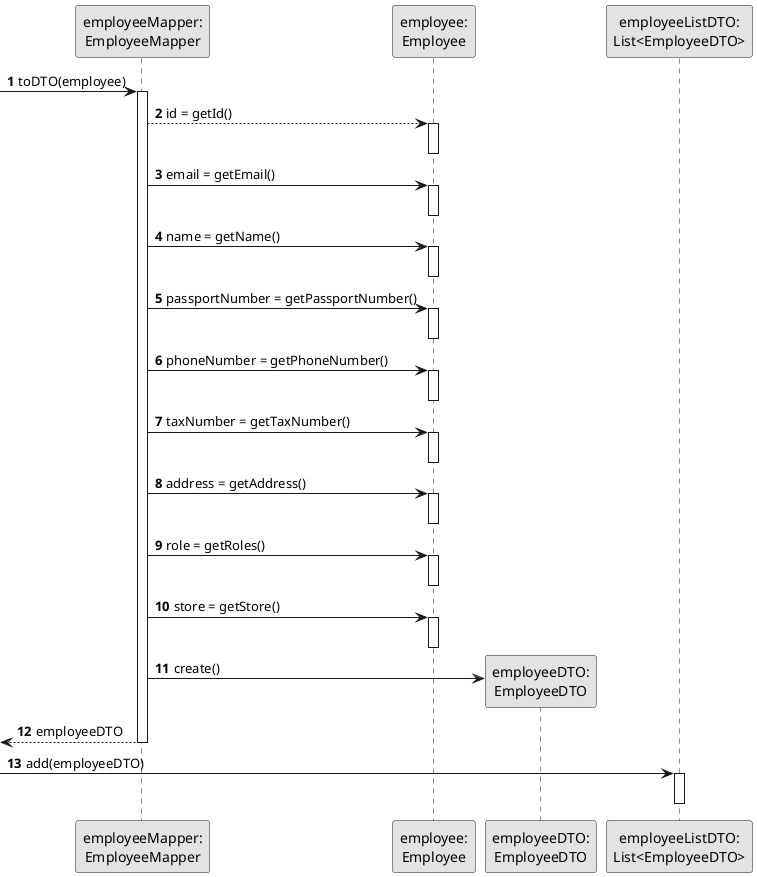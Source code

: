 @startuml
skinparam monochrome true
skinparam packageStyle rectangle
skinparam shadowing false


'hide footbox
participant "employeeMapper:\nEmployeeMapper" as EMPLMAP
participant "employee:\nEmployee" as EMPL
participant "employeeDTO:\nEmployeeDTO" as EMPLDTO
participant "employeeListDTO:\nList<EmployeeDTO>" as LEMPDTO
autonumber



                                         -> EMPLMAP: toDTO(employee)
                                        activate EMPLMAP

                                        EMPLMAP --> EMPL : id = getId()
                                        activate EMPL
                                        deactivate EMPL

                                        EMPLMAP -> EMPL : email = getEmail()
                                        activate EMPL
                                        deactivate EMPL

                                        EMPLMAP -> EMPL : name = getName()
                                        activate EMPL
                                        deactivate EMPL

                                        EMPLMAP -> EMPL : passportNumber = getPassportNumber()
                                        activate EMPL
                                        deactivate EMPL

                                        EMPLMAP -> EMPL : phoneNumber = getPhoneNumber()
                                        activate EMPL
                                        deactivate EMPL

                                        EMPLMAP -> EMPL : taxNumber = getTaxNumber()
                                        activate EMPL
                                        deactivate EMPL

                                        EMPLMAP -> EMPL : address = getAddress()
                                        activate EMPL
                                        deactivate EMPL

                                        EMPLMAP -> EMPL : role = getRoles()
                                        activate EMPL
                                        deactivate EMPL

                                        EMPLMAP -> EMPL : store = getStore()
                                        activate EMPL
                                        deactivate EMPL
                                        EMPLMAP -> EMPLDTO** : create()


                                        <--EMPLMAP : employeeDTO
                                        deactivate EMPLMAP


                                        ->LEMPDTO: add(employeeDTO)
                                        activate LEMPDTO
                                        deactivate LEMPDTO





@enduml